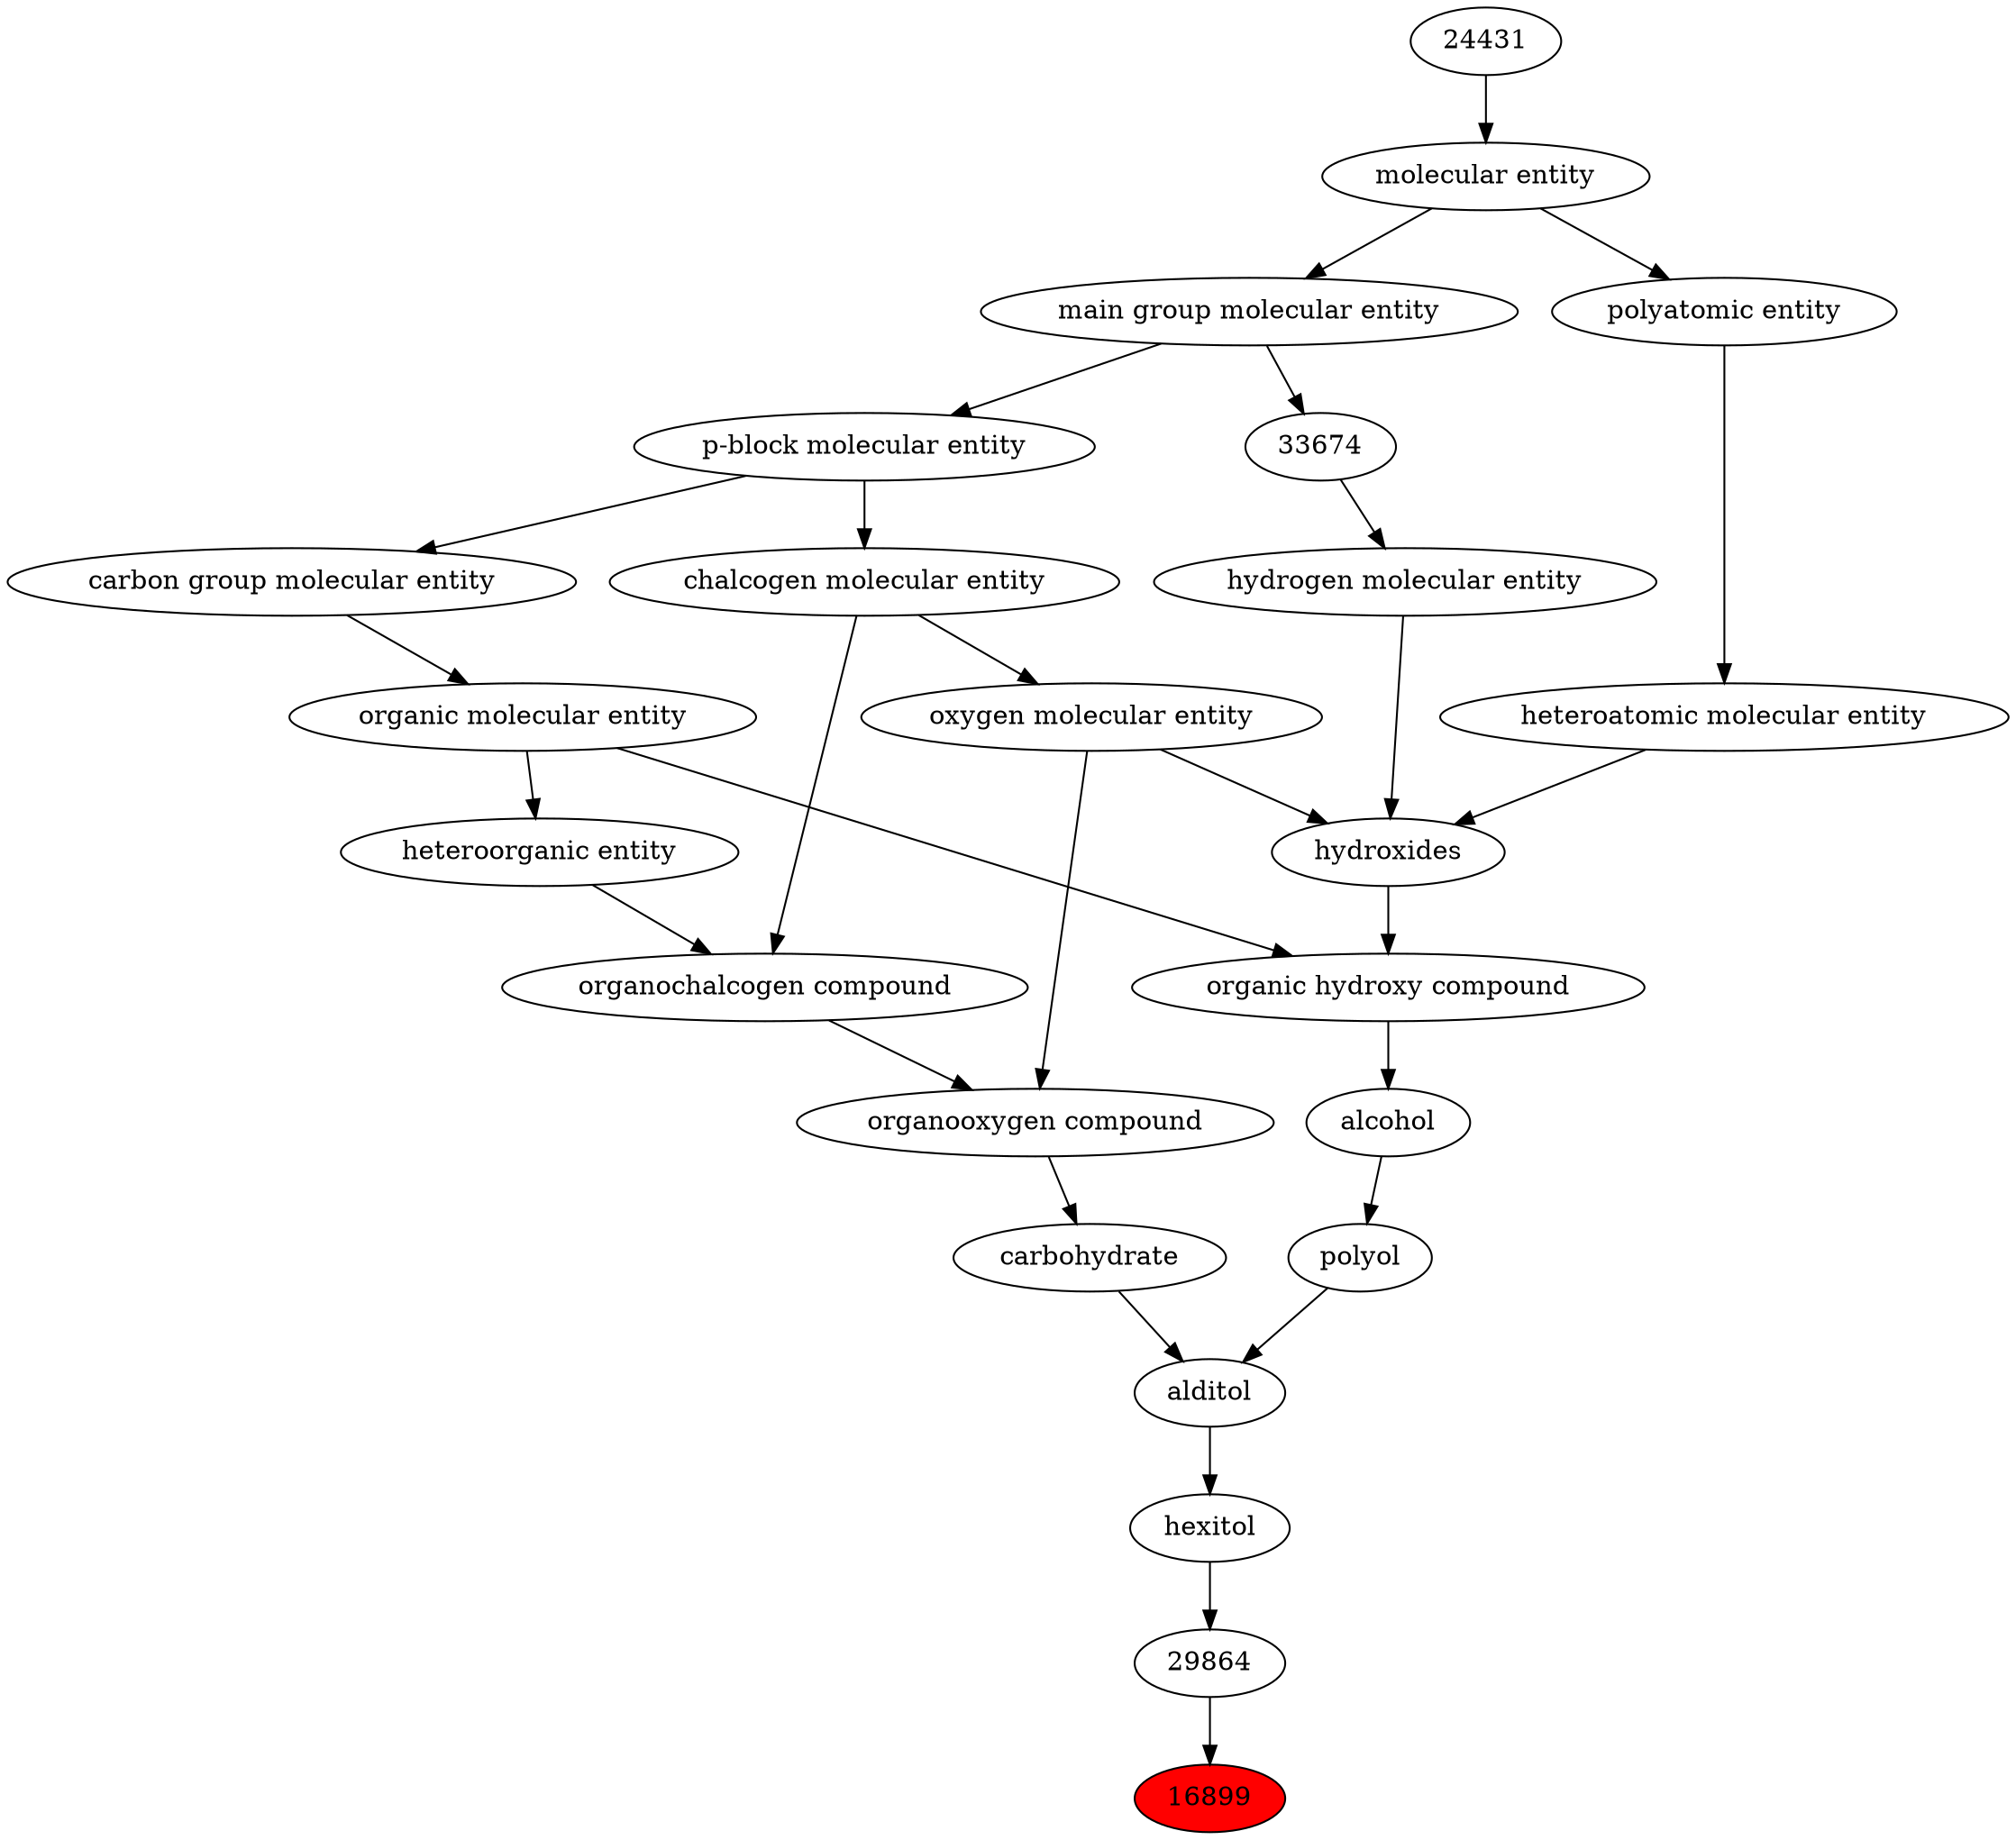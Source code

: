 digraph tree{ 
16899 [label="16899" fillcolor=red style=filled]
29864 -> 16899
29864 [label="29864"]
24583 -> 29864
24583 [label="hexitol"]
17522 -> 24583
17522 [label="alditol"]
16646 -> 17522
26191 -> 17522
16646 [label="carbohydrate"]
36963 -> 16646
26191 [label="polyol"]
30879 -> 26191
36963 [label="organooxygen compound"]
36962 -> 36963
25806 -> 36963
30879 [label="alcohol"]
33822 -> 30879
36962 [label="organochalcogen compound"]
33285 -> 36962
33304 -> 36962
25806 [label="oxygen molecular entity"]
33304 -> 25806
33822 [label="organic hydroxy compound"]
24651 -> 33822
50860 -> 33822
33285 [label="heteroorganic entity"]
50860 -> 33285
33304 [label="chalcogen molecular entity"]
33675 -> 33304
24651 [label="hydroxides"]
25806 -> 24651
33608 -> 24651
37577 -> 24651
50860 [label="organic molecular entity"]
33582 -> 50860
33675 [label="p-block molecular entity"]
33579 -> 33675
33608 [label="hydrogen molecular entity"]
33674 -> 33608
37577 [label="heteroatomic molecular entity"]
36357 -> 37577
33582 [label="carbon group molecular entity"]
33675 -> 33582
33579 [label="main group molecular entity"]
23367 -> 33579
33674 [label="33674"]
33579 -> 33674
36357 [label="polyatomic entity"]
23367 -> 36357
23367 [label="molecular entity"]
24431 -> 23367
24431 [label="24431"]
}